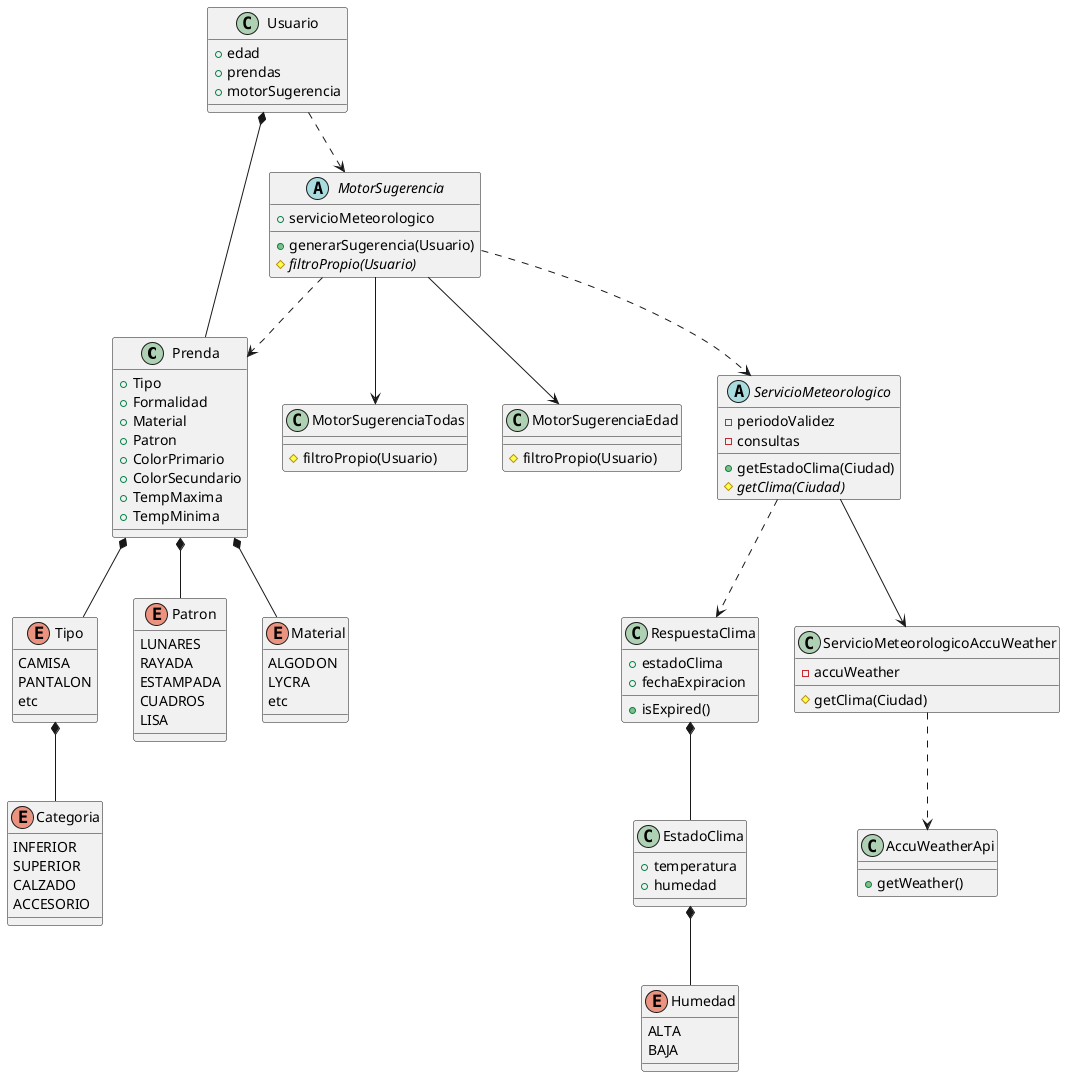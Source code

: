 @startuml Class
top to bottom direction

class Prenda {
    +Tipo
    +Formalidad
    +Material
    +Patron
    +ColorPrimario
    +ColorSecundario
    +TempMaxima
    +TempMinima
}

enum Categoria {
    INFERIOR
    SUPERIOR
    CALZADO
    ACCESORIO
}

enum Tipo{
    CAMISA
    PANTALON
    etc
}

enum Patron {
    LUNARES
    RAYADA
    ESTAMPADA
    CUADROS
    LISA
}

enum Material {
    ALGODON
    LYCRA
    etc
}

class Usuario {
    +edad
    +prendas
    +motorSugerencia
}

abstract class MotorSugerencia {
    +servicioMeteorologico

    +generarSugerencia(Usuario)
    #filtroPropio(Usuario) {abstract}
}

class MotorSugerenciaTodas {
    #filtroPropio(Usuario)
}

class MotorSugerenciaEdad {
    #filtroPropio(Usuario)
}

abstract class ServicioMeteorologico {
   -periodoValidez
   -consultas
   +getEstadoClima(Ciudad)
   #getClima(Ciudad) {abstract}


}

class EstadoClima {
    +temperatura
    +humedad
}

class RespuestaClima {
    +estadoClima
    +fechaExpiracion

    +isExpired()
}

class ServicioMeteorologicoAccuWeather{
    -accuWeather
    #getClima(Ciudad)
}

class AccuWeatherApi {
    +getWeather()
}



enum Humedad {
    ALTA
    BAJA
}



Prenda *-- Patron
Prenda *-- Tipo
Prenda *-- Material
Tipo *-- Categoria
Usuario *-- Prenda
Usuario ..> MotorSugerencia
MotorSugerencia --> MotorSugerenciaEdad
MotorSugerencia --> MotorSugerenciaTodas
MotorSugerencia ..> ServicioMeteorologico
MotorSugerencia ..> Prenda
ServicioMeteorologico --> ServicioMeteorologicoAccuWeather
ServicioMeteorologico ..> RespuestaClima
RespuestaClima *--EstadoClima
EstadoClima *-- Humedad
ServicioMeteorologicoAccuWeather ..> AccuWeatherApi
@enduml